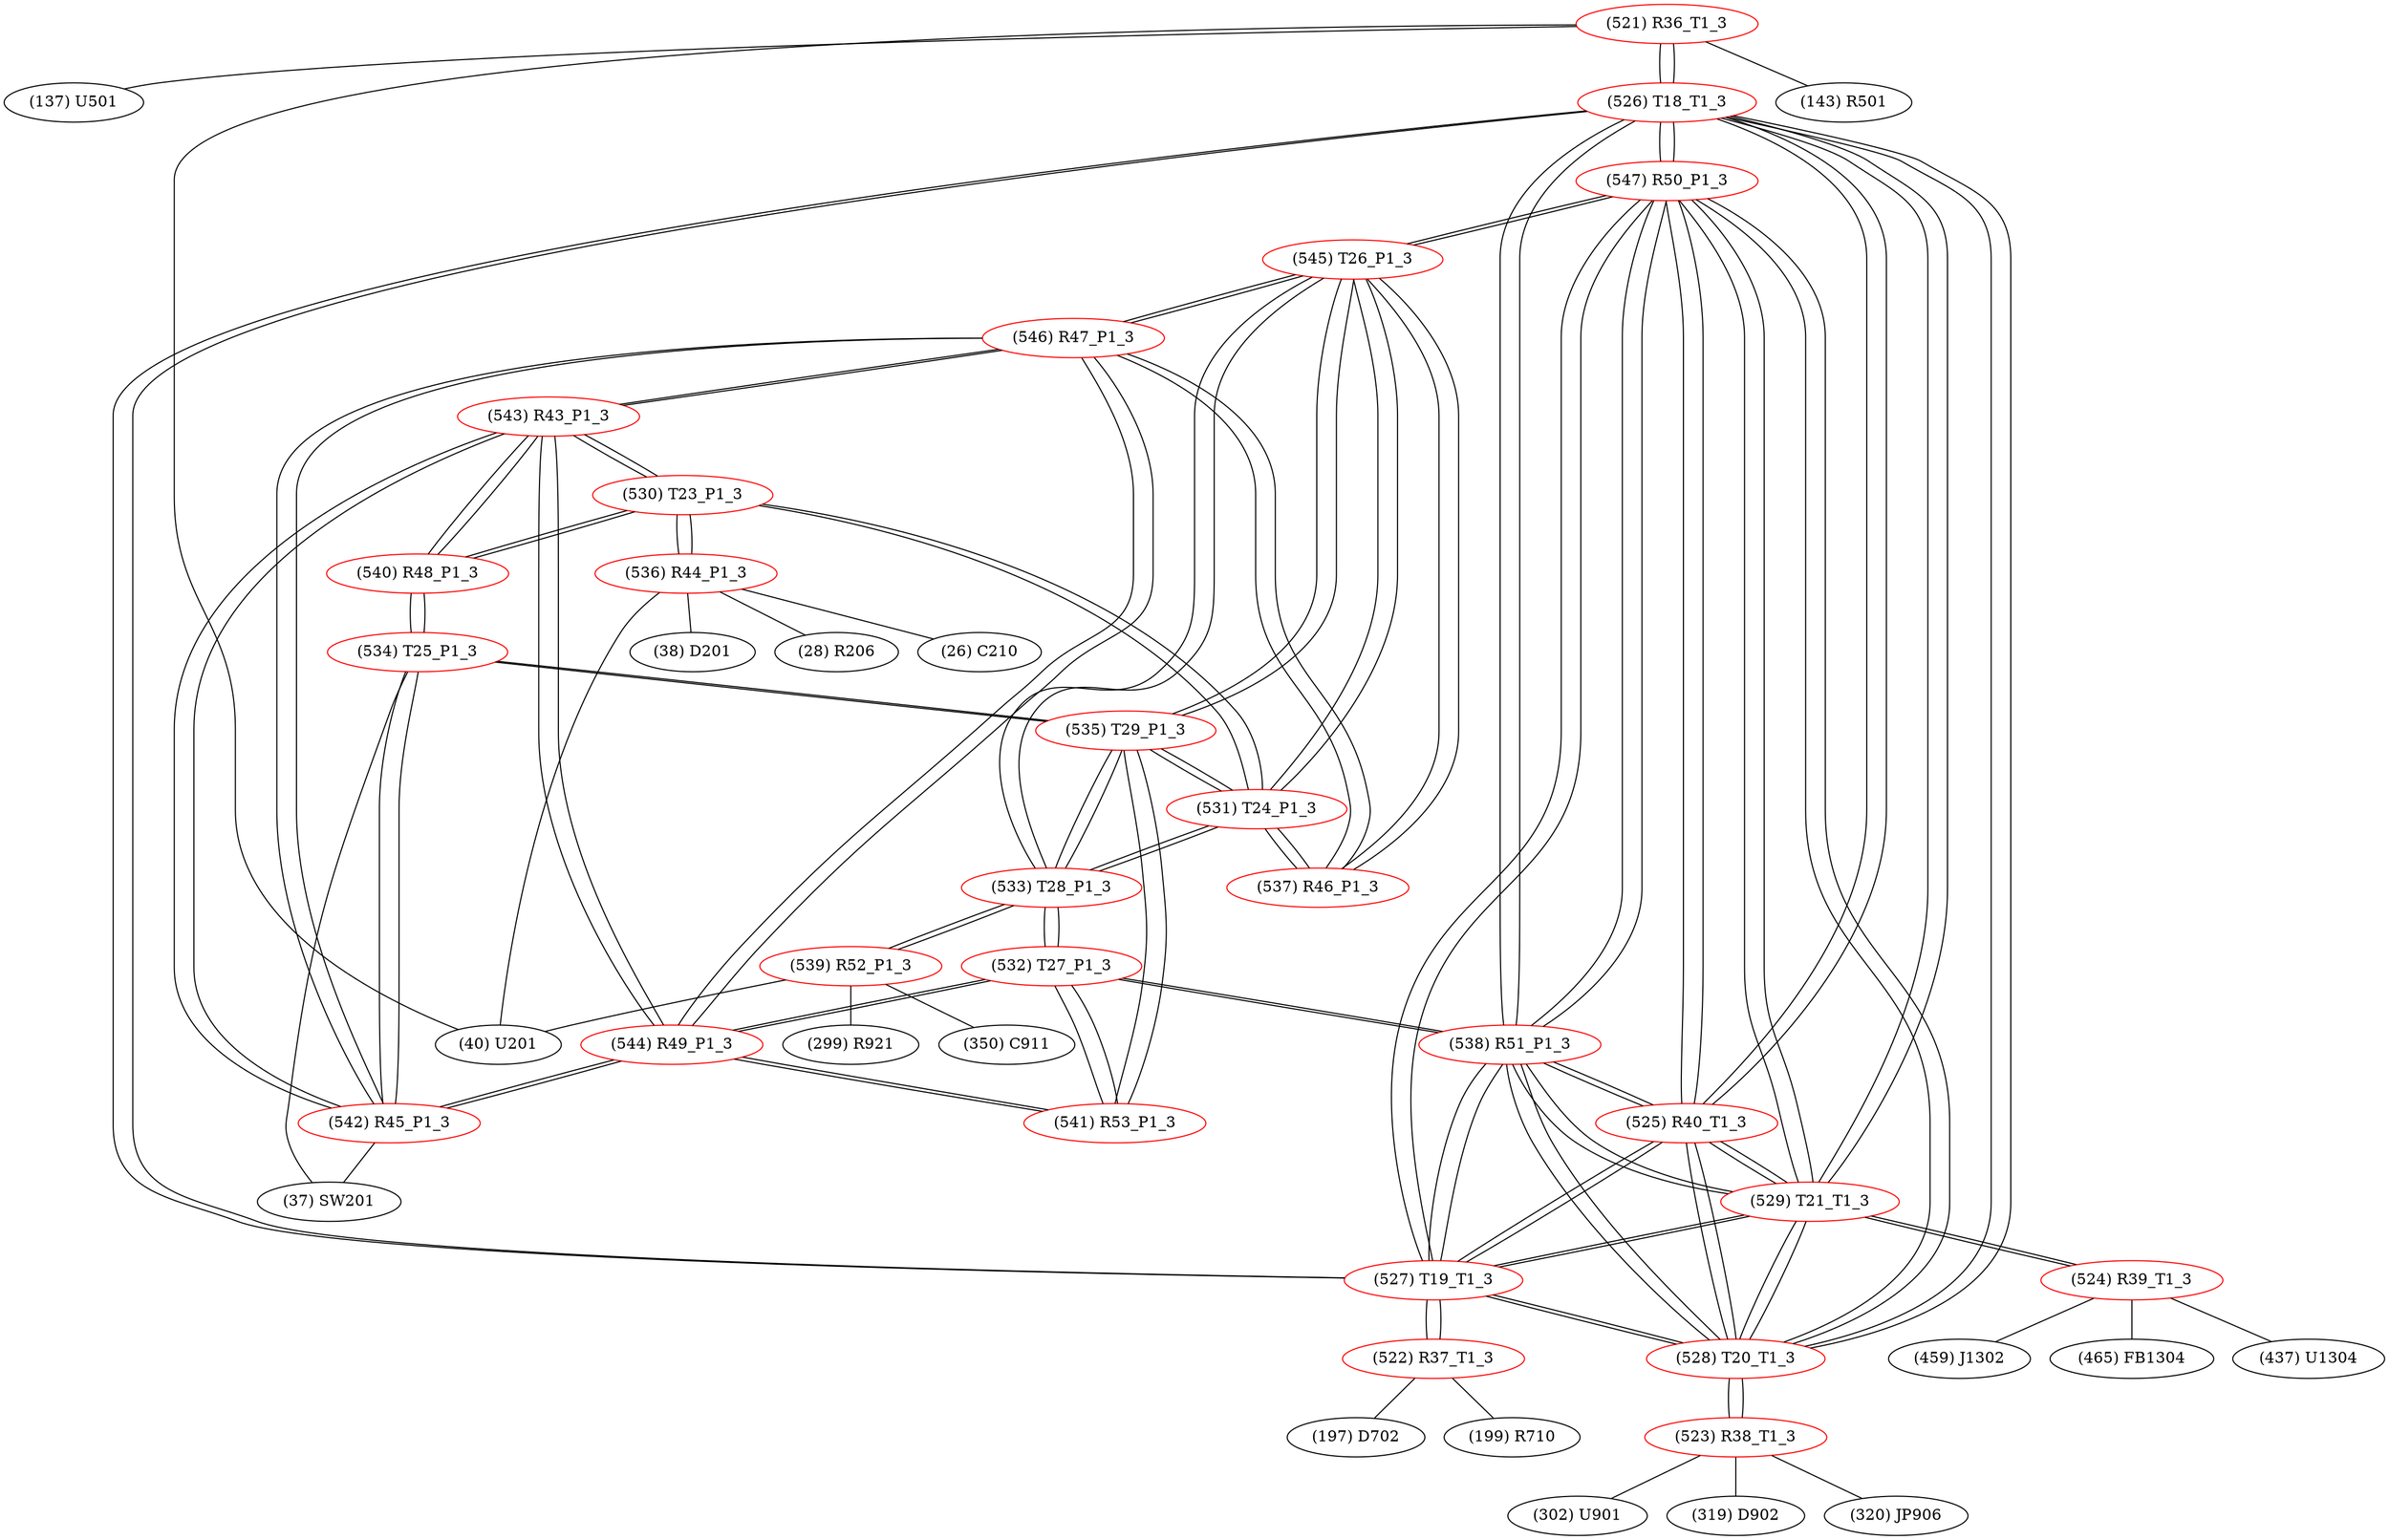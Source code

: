 graph {
	521 [label="(521) R36_T1_3" color=red]
	137 [label="(137) U501"]
	40 [label="(40) U201"]
	143 [label="(143) R501"]
	526 [label="(526) T18_T1_3"]
	522 [label="(522) R37_T1_3" color=red]
	199 [label="(199) R710"]
	197 [label="(197) D702"]
	527 [label="(527) T19_T1_3"]
	523 [label="(523) R38_T1_3" color=red]
	302 [label="(302) U901"]
	319 [label="(319) D902"]
	320 [label="(320) JP906"]
	528 [label="(528) T20_T1_3"]
	524 [label="(524) R39_T1_3" color=red]
	465 [label="(465) FB1304"]
	437 [label="(437) U1304"]
	459 [label="(459) J1302"]
	529 [label="(529) T21_T1_3"]
	525 [label="(525) R40_T1_3" color=red]
	538 [label="(538) R51_P1_3"]
	547 [label="(547) R50_P1_3"]
	526 [label="(526) T18_T1_3"]
	529 [label="(529) T21_T1_3"]
	528 [label="(528) T20_T1_3"]
	527 [label="(527) T19_T1_3"]
	526 [label="(526) T18_T1_3" color=red]
	528 [label="(528) T20_T1_3"]
	527 [label="(527) T19_T1_3"]
	529 [label="(529) T21_T1_3"]
	521 [label="(521) R36_T1_3"]
	538 [label="(538) R51_P1_3"]
	547 [label="(547) R50_P1_3"]
	525 [label="(525) R40_T1_3"]
	527 [label="(527) T19_T1_3" color=red]
	528 [label="(528) T20_T1_3"]
	526 [label="(526) T18_T1_3"]
	529 [label="(529) T21_T1_3"]
	522 [label="(522) R37_T1_3"]
	538 [label="(538) R51_P1_3"]
	547 [label="(547) R50_P1_3"]
	525 [label="(525) R40_T1_3"]
	528 [label="(528) T20_T1_3" color=red]
	527 [label="(527) T19_T1_3"]
	526 [label="(526) T18_T1_3"]
	529 [label="(529) T21_T1_3"]
	523 [label="(523) R38_T1_3"]
	538 [label="(538) R51_P1_3"]
	547 [label="(547) R50_P1_3"]
	525 [label="(525) R40_T1_3"]
	529 [label="(529) T21_T1_3" color=red]
	528 [label="(528) T20_T1_3"]
	527 [label="(527) T19_T1_3"]
	526 [label="(526) T18_T1_3"]
	524 [label="(524) R39_T1_3"]
	538 [label="(538) R51_P1_3"]
	547 [label="(547) R50_P1_3"]
	525 [label="(525) R40_T1_3"]
	530 [label="(530) T23_P1_3" color=red]
	540 [label="(540) R48_P1_3"]
	543 [label="(543) R43_P1_3"]
	531 [label="(531) T24_P1_3"]
	536 [label="(536) R44_P1_3"]
	531 [label="(531) T24_P1_3" color=red]
	545 [label="(545) T26_P1_3"]
	535 [label="(535) T29_P1_3"]
	533 [label="(533) T28_P1_3"]
	537 [label="(537) R46_P1_3"]
	530 [label="(530) T23_P1_3"]
	532 [label="(532) T27_P1_3" color=red]
	538 [label="(538) R51_P1_3"]
	533 [label="(533) T28_P1_3"]
	541 [label="(541) R53_P1_3"]
	544 [label="(544) R49_P1_3"]
	533 [label="(533) T28_P1_3" color=red]
	545 [label="(545) T26_P1_3"]
	531 [label="(531) T24_P1_3"]
	535 [label="(535) T29_P1_3"]
	539 [label="(539) R52_P1_3"]
	532 [label="(532) T27_P1_3"]
	534 [label="(534) T25_P1_3" color=red]
	535 [label="(535) T29_P1_3"]
	540 [label="(540) R48_P1_3"]
	542 [label="(542) R45_P1_3"]
	37 [label="(37) SW201"]
	535 [label="(535) T29_P1_3" color=red]
	545 [label="(545) T26_P1_3"]
	531 [label="(531) T24_P1_3"]
	533 [label="(533) T28_P1_3"]
	534 [label="(534) T25_P1_3"]
	541 [label="(541) R53_P1_3"]
	536 [label="(536) R44_P1_3" color=red]
	38 [label="(38) D201"]
	40 [label="(40) U201"]
	28 [label="(28) R206"]
	26 [label="(26) C210"]
	530 [label="(530) T23_P1_3"]
	537 [label="(537) R46_P1_3" color=red]
	545 [label="(545) T26_P1_3"]
	546 [label="(546) R47_P1_3"]
	531 [label="(531) T24_P1_3"]
	538 [label="(538) R51_P1_3" color=red]
	532 [label="(532) T27_P1_3"]
	547 [label="(547) R50_P1_3"]
	526 [label="(526) T18_T1_3"]
	529 [label="(529) T21_T1_3"]
	528 [label="(528) T20_T1_3"]
	527 [label="(527) T19_T1_3"]
	525 [label="(525) R40_T1_3"]
	539 [label="(539) R52_P1_3" color=red]
	40 [label="(40) U201"]
	350 [label="(350) C911"]
	299 [label="(299) R921"]
	533 [label="(533) T28_P1_3"]
	540 [label="(540) R48_P1_3" color=red]
	534 [label="(534) T25_P1_3"]
	530 [label="(530) T23_P1_3"]
	543 [label="(543) R43_P1_3"]
	541 [label="(541) R53_P1_3" color=red]
	535 [label="(535) T29_P1_3"]
	532 [label="(532) T27_P1_3"]
	544 [label="(544) R49_P1_3"]
	542 [label="(542) R45_P1_3" color=red]
	546 [label="(546) R47_P1_3"]
	543 [label="(543) R43_P1_3"]
	544 [label="(544) R49_P1_3"]
	534 [label="(534) T25_P1_3"]
	37 [label="(37) SW201"]
	543 [label="(543) R43_P1_3" color=red]
	540 [label="(540) R48_P1_3"]
	530 [label="(530) T23_P1_3"]
	546 [label="(546) R47_P1_3"]
	542 [label="(542) R45_P1_3"]
	544 [label="(544) R49_P1_3"]
	544 [label="(544) R49_P1_3" color=red]
	546 [label="(546) R47_P1_3"]
	542 [label="(542) R45_P1_3"]
	543 [label="(543) R43_P1_3"]
	532 [label="(532) T27_P1_3"]
	541 [label="(541) R53_P1_3"]
	545 [label="(545) T26_P1_3" color=red]
	547 [label="(547) R50_P1_3"]
	531 [label="(531) T24_P1_3"]
	535 [label="(535) T29_P1_3"]
	533 [label="(533) T28_P1_3"]
	537 [label="(537) R46_P1_3"]
	546 [label="(546) R47_P1_3"]
	546 [label="(546) R47_P1_3" color=red]
	542 [label="(542) R45_P1_3"]
	543 [label="(543) R43_P1_3"]
	544 [label="(544) R49_P1_3"]
	545 [label="(545) T26_P1_3"]
	537 [label="(537) R46_P1_3"]
	547 [label="(547) R50_P1_3" color=red]
	545 [label="(545) T26_P1_3"]
	538 [label="(538) R51_P1_3"]
	526 [label="(526) T18_T1_3"]
	529 [label="(529) T21_T1_3"]
	528 [label="(528) T20_T1_3"]
	527 [label="(527) T19_T1_3"]
	525 [label="(525) R40_T1_3"]
	521 -- 137
	521 -- 40
	521 -- 143
	521 -- 526
	522 -- 199
	522 -- 197
	522 -- 527
	523 -- 302
	523 -- 319
	523 -- 320
	523 -- 528
	524 -- 465
	524 -- 437
	524 -- 459
	524 -- 529
	525 -- 538
	525 -- 547
	525 -- 526
	525 -- 529
	525 -- 528
	525 -- 527
	526 -- 528
	526 -- 527
	526 -- 529
	526 -- 521
	526 -- 538
	526 -- 547
	526 -- 525
	527 -- 528
	527 -- 526
	527 -- 529
	527 -- 522
	527 -- 538
	527 -- 547
	527 -- 525
	528 -- 527
	528 -- 526
	528 -- 529
	528 -- 523
	528 -- 538
	528 -- 547
	528 -- 525
	529 -- 528
	529 -- 527
	529 -- 526
	529 -- 524
	529 -- 538
	529 -- 547
	529 -- 525
	530 -- 540
	530 -- 543
	530 -- 531
	530 -- 536
	531 -- 545
	531 -- 535
	531 -- 533
	531 -- 537
	531 -- 530
	532 -- 538
	532 -- 533
	532 -- 541
	532 -- 544
	533 -- 545
	533 -- 531
	533 -- 535
	533 -- 539
	533 -- 532
	534 -- 535
	534 -- 540
	534 -- 542
	534 -- 37
	535 -- 545
	535 -- 531
	535 -- 533
	535 -- 534
	535 -- 541
	536 -- 38
	536 -- 40
	536 -- 28
	536 -- 26
	536 -- 530
	537 -- 545
	537 -- 546
	537 -- 531
	538 -- 532
	538 -- 547
	538 -- 526
	538 -- 529
	538 -- 528
	538 -- 527
	538 -- 525
	539 -- 40
	539 -- 350
	539 -- 299
	539 -- 533
	540 -- 534
	540 -- 530
	540 -- 543
	541 -- 535
	541 -- 532
	541 -- 544
	542 -- 546
	542 -- 543
	542 -- 544
	542 -- 534
	542 -- 37
	543 -- 540
	543 -- 530
	543 -- 546
	543 -- 542
	543 -- 544
	544 -- 546
	544 -- 542
	544 -- 543
	544 -- 532
	544 -- 541
	545 -- 547
	545 -- 531
	545 -- 535
	545 -- 533
	545 -- 537
	545 -- 546
	546 -- 542
	546 -- 543
	546 -- 544
	546 -- 545
	546 -- 537
	547 -- 545
	547 -- 538
	547 -- 526
	547 -- 529
	547 -- 528
	547 -- 527
	547 -- 525
}